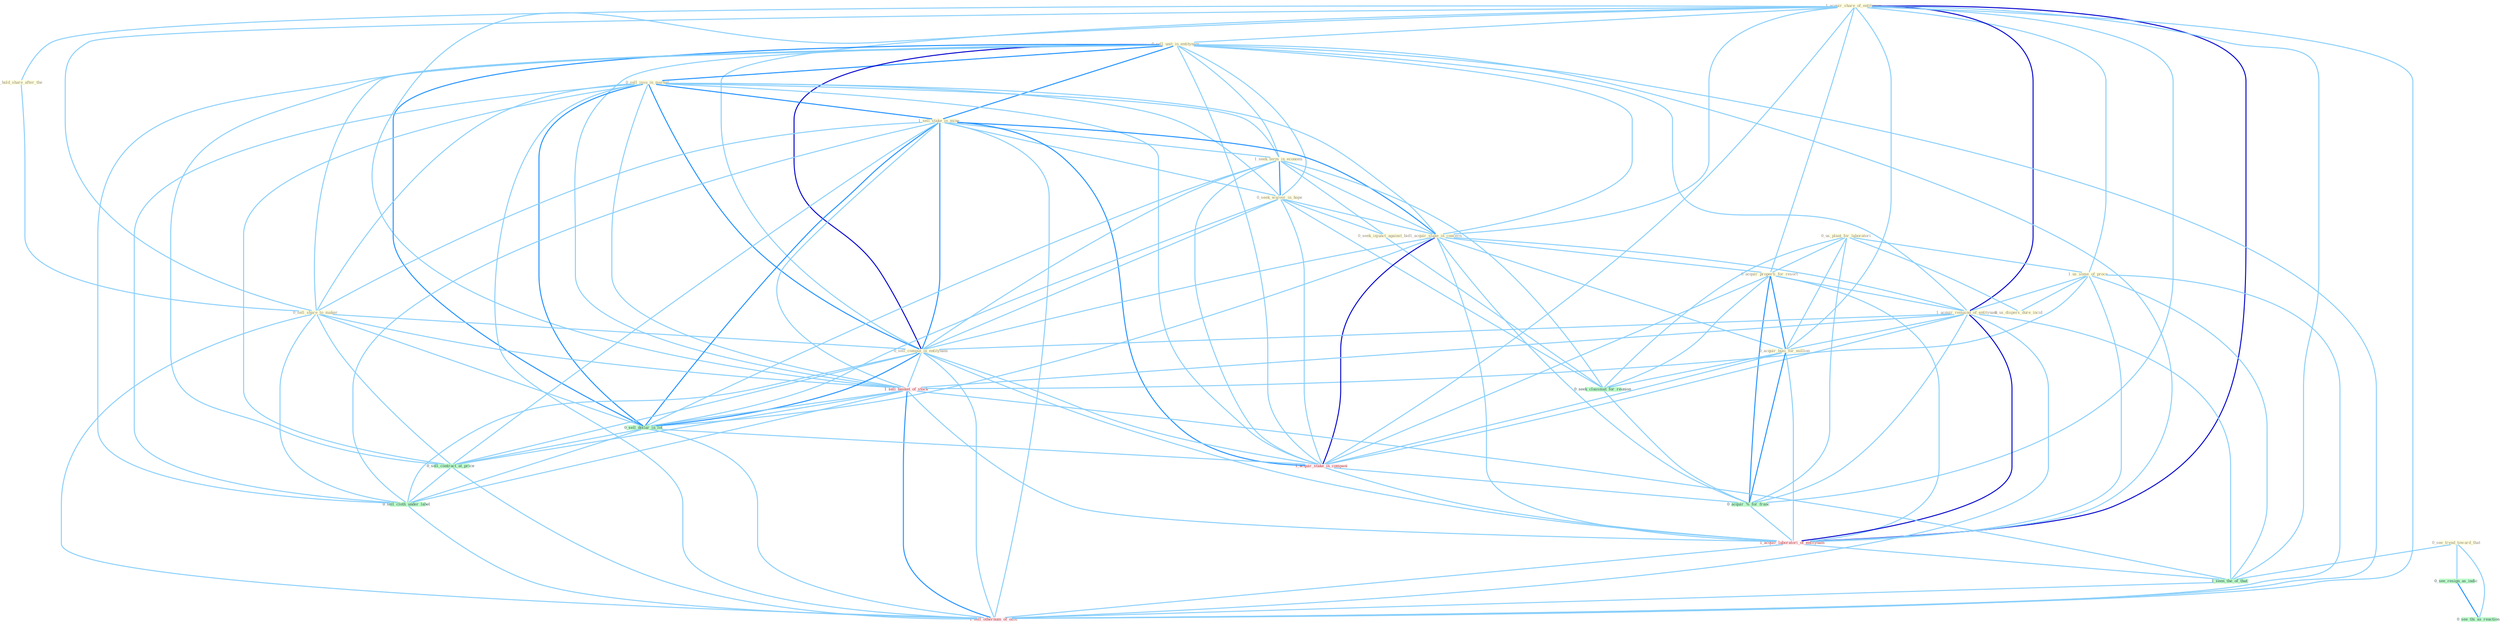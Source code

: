 Graph G{ 
    node
    [shape=polygon,style=filled,width=.5,height=.06,color="#BDFCC9",fixedsize=true,fontsize=4,
    fontcolor="#2f4f4f"];
    {node
    [color="#ffffe0", fontcolor="#8b7d6b"] "1_acquir_share_of_entitynam " "0_us_plant_for_laboratori " "0_sell_unit_in_entitynam " "0_sell_issu_in_market " "1_sell_stake_in_mine " "0_hold_share_after_the " "0_see_trend_toward_that " "1_seek_term_in_economi " "1_us_some_of_proce " "0_seek_waiver_in_hope " "0_seek_injunct_against_bid " "0_us_dispers_dure_incid " "1_acquir_stake_in_concern " "0_sell_share_to_maker " "0_acquir_properti_for_resort " "1_acquir_remaind_of_entitynam " "0_acquir_busi_for_million " "0_sell_comput_in_entitynam "}
{node [color="#fff0f5", fontcolor="#b22222"] "1_sell_basket_of_stock " "1_acquir_stake_in_compani " "1_acquir_laboratori_of_entitynam " "1_sell_othernum_of_offic "}
edge [color="#B0E2FF"];

	"1_acquir_share_of_entitynam " -- "0_sell_unit_in_entitynam " [w="1", color="#87cefa" ];
	"1_acquir_share_of_entitynam " -- "0_hold_share_after_the " [w="1", color="#87cefa" ];
	"1_acquir_share_of_entitynam " -- "1_us_some_of_proce " [w="1", color="#87cefa" ];
	"1_acquir_share_of_entitynam " -- "1_acquir_stake_in_concern " [w="1", color="#87cefa" ];
	"1_acquir_share_of_entitynam " -- "0_sell_share_to_maker " [w="1", color="#87cefa" ];
	"1_acquir_share_of_entitynam " -- "0_acquir_properti_for_resort " [w="1", color="#87cefa" ];
	"1_acquir_share_of_entitynam " -- "1_acquir_remaind_of_entitynam " [w="3", color="#0000cd" , len=0.6];
	"1_acquir_share_of_entitynam " -- "0_acquir_busi_for_million " [w="1", color="#87cefa" ];
	"1_acquir_share_of_entitynam " -- "0_sell_comput_in_entitynam " [w="1", color="#87cefa" ];
	"1_acquir_share_of_entitynam " -- "1_sell_basket_of_stock " [w="1", color="#87cefa" ];
	"1_acquir_share_of_entitynam " -- "1_acquir_stake_in_compani " [w="1", color="#87cefa" ];
	"1_acquir_share_of_entitynam " -- "0_acquir_%_for_franc " [w="1", color="#87cefa" ];
	"1_acquir_share_of_entitynam " -- "1_acquir_laboratori_of_entitynam " [w="3", color="#0000cd" , len=0.6];
	"1_acquir_share_of_entitynam " -- "1_seen_the_of_that " [w="1", color="#87cefa" ];
	"1_acquir_share_of_entitynam " -- "1_sell_othernum_of_offic " [w="1", color="#87cefa" ];
	"0_us_plant_for_laboratori " -- "1_us_some_of_proce " [w="1", color="#87cefa" ];
	"0_us_plant_for_laboratori " -- "0_us_dispers_dure_incid " [w="1", color="#87cefa" ];
	"0_us_plant_for_laboratori " -- "0_acquir_properti_for_resort " [w="1", color="#87cefa" ];
	"0_us_plant_for_laboratori " -- "0_acquir_busi_for_million " [w="1", color="#87cefa" ];
	"0_us_plant_for_laboratori " -- "0_seek_classmat_for_reunion " [w="1", color="#87cefa" ];
	"0_us_plant_for_laboratori " -- "0_acquir_%_for_franc " [w="1", color="#87cefa" ];
	"0_sell_unit_in_entitynam " -- "0_sell_issu_in_market " [w="2", color="#1e90ff" , len=0.8];
	"0_sell_unit_in_entitynam " -- "1_sell_stake_in_mine " [w="2", color="#1e90ff" , len=0.8];
	"0_sell_unit_in_entitynam " -- "1_seek_term_in_economi " [w="1", color="#87cefa" ];
	"0_sell_unit_in_entitynam " -- "0_seek_waiver_in_hope " [w="1", color="#87cefa" ];
	"0_sell_unit_in_entitynam " -- "1_acquir_stake_in_concern " [w="1", color="#87cefa" ];
	"0_sell_unit_in_entitynam " -- "0_sell_share_to_maker " [w="1", color="#87cefa" ];
	"0_sell_unit_in_entitynam " -- "1_acquir_remaind_of_entitynam " [w="1", color="#87cefa" ];
	"0_sell_unit_in_entitynam " -- "0_sell_comput_in_entitynam " [w="3", color="#0000cd" , len=0.6];
	"0_sell_unit_in_entitynam " -- "1_sell_basket_of_stock " [w="1", color="#87cefa" ];
	"0_sell_unit_in_entitynam " -- "0_sell_dollar_in_lot " [w="2", color="#1e90ff" , len=0.8];
	"0_sell_unit_in_entitynam " -- "1_acquir_stake_in_compani " [w="1", color="#87cefa" ];
	"0_sell_unit_in_entitynam " -- "0_sell_contract_at_price " [w="1", color="#87cefa" ];
	"0_sell_unit_in_entitynam " -- "1_acquir_laboratori_of_entitynam " [w="1", color="#87cefa" ];
	"0_sell_unit_in_entitynam " -- "0_sell_cloth_under_label " [w="1", color="#87cefa" ];
	"0_sell_unit_in_entitynam " -- "1_sell_othernum_of_offic " [w="1", color="#87cefa" ];
	"0_sell_issu_in_market " -- "1_sell_stake_in_mine " [w="2", color="#1e90ff" , len=0.8];
	"0_sell_issu_in_market " -- "1_seek_term_in_economi " [w="1", color="#87cefa" ];
	"0_sell_issu_in_market " -- "0_seek_waiver_in_hope " [w="1", color="#87cefa" ];
	"0_sell_issu_in_market " -- "1_acquir_stake_in_concern " [w="1", color="#87cefa" ];
	"0_sell_issu_in_market " -- "0_sell_share_to_maker " [w="1", color="#87cefa" ];
	"0_sell_issu_in_market " -- "0_sell_comput_in_entitynam " [w="2", color="#1e90ff" , len=0.8];
	"0_sell_issu_in_market " -- "1_sell_basket_of_stock " [w="1", color="#87cefa" ];
	"0_sell_issu_in_market " -- "0_sell_dollar_in_lot " [w="2", color="#1e90ff" , len=0.8];
	"0_sell_issu_in_market " -- "1_acquir_stake_in_compani " [w="1", color="#87cefa" ];
	"0_sell_issu_in_market " -- "0_sell_contract_at_price " [w="1", color="#87cefa" ];
	"0_sell_issu_in_market " -- "0_sell_cloth_under_label " [w="1", color="#87cefa" ];
	"0_sell_issu_in_market " -- "1_sell_othernum_of_offic " [w="1", color="#87cefa" ];
	"1_sell_stake_in_mine " -- "1_seek_term_in_economi " [w="1", color="#87cefa" ];
	"1_sell_stake_in_mine " -- "0_seek_waiver_in_hope " [w="1", color="#87cefa" ];
	"1_sell_stake_in_mine " -- "1_acquir_stake_in_concern " [w="2", color="#1e90ff" , len=0.8];
	"1_sell_stake_in_mine " -- "0_sell_share_to_maker " [w="1", color="#87cefa" ];
	"1_sell_stake_in_mine " -- "0_sell_comput_in_entitynam " [w="2", color="#1e90ff" , len=0.8];
	"1_sell_stake_in_mine " -- "1_sell_basket_of_stock " [w="1", color="#87cefa" ];
	"1_sell_stake_in_mine " -- "0_sell_dollar_in_lot " [w="2", color="#1e90ff" , len=0.8];
	"1_sell_stake_in_mine " -- "1_acquir_stake_in_compani " [w="2", color="#1e90ff" , len=0.8];
	"1_sell_stake_in_mine " -- "0_sell_contract_at_price " [w="1", color="#87cefa" ];
	"1_sell_stake_in_mine " -- "0_sell_cloth_under_label " [w="1", color="#87cefa" ];
	"1_sell_stake_in_mine " -- "1_sell_othernum_of_offic " [w="1", color="#87cefa" ];
	"0_hold_share_after_the " -- "0_sell_share_to_maker " [w="1", color="#87cefa" ];
	"0_see_trend_toward_that " -- "0_see_resign_as_indic " [w="1", color="#87cefa" ];
	"0_see_trend_toward_that " -- "1_seen_the_of_that " [w="1", color="#87cefa" ];
	"0_see_trend_toward_that " -- "0_see_thi_as_reaction " [w="1", color="#87cefa" ];
	"1_seek_term_in_economi " -- "0_seek_waiver_in_hope " [w="2", color="#1e90ff" , len=0.8];
	"1_seek_term_in_economi " -- "0_seek_injunct_against_bid " [w="1", color="#87cefa" ];
	"1_seek_term_in_economi " -- "1_acquir_stake_in_concern " [w="1", color="#87cefa" ];
	"1_seek_term_in_economi " -- "0_sell_comput_in_entitynam " [w="1", color="#87cefa" ];
	"1_seek_term_in_economi " -- "0_seek_classmat_for_reunion " [w="1", color="#87cefa" ];
	"1_seek_term_in_economi " -- "0_sell_dollar_in_lot " [w="1", color="#87cefa" ];
	"1_seek_term_in_economi " -- "1_acquir_stake_in_compani " [w="1", color="#87cefa" ];
	"1_us_some_of_proce " -- "0_us_dispers_dure_incid " [w="1", color="#87cefa" ];
	"1_us_some_of_proce " -- "1_acquir_remaind_of_entitynam " [w="1", color="#87cefa" ];
	"1_us_some_of_proce " -- "1_sell_basket_of_stock " [w="1", color="#87cefa" ];
	"1_us_some_of_proce " -- "1_acquir_laboratori_of_entitynam " [w="1", color="#87cefa" ];
	"1_us_some_of_proce " -- "1_seen_the_of_that " [w="1", color="#87cefa" ];
	"1_us_some_of_proce " -- "1_sell_othernum_of_offic " [w="1", color="#87cefa" ];
	"0_seek_waiver_in_hope " -- "0_seek_injunct_against_bid " [w="1", color="#87cefa" ];
	"0_seek_waiver_in_hope " -- "1_acquir_stake_in_concern " [w="1", color="#87cefa" ];
	"0_seek_waiver_in_hope " -- "0_sell_comput_in_entitynam " [w="1", color="#87cefa" ];
	"0_seek_waiver_in_hope " -- "0_seek_classmat_for_reunion " [w="1", color="#87cefa" ];
	"0_seek_waiver_in_hope " -- "0_sell_dollar_in_lot " [w="1", color="#87cefa" ];
	"0_seek_waiver_in_hope " -- "1_acquir_stake_in_compani " [w="1", color="#87cefa" ];
	"0_seek_injunct_against_bid " -- "0_seek_classmat_for_reunion " [w="1", color="#87cefa" ];
	"1_acquir_stake_in_concern " -- "0_acquir_properti_for_resort " [w="1", color="#87cefa" ];
	"1_acquir_stake_in_concern " -- "1_acquir_remaind_of_entitynam " [w="1", color="#87cefa" ];
	"1_acquir_stake_in_concern " -- "0_acquir_busi_for_million " [w="1", color="#87cefa" ];
	"1_acquir_stake_in_concern " -- "0_sell_comput_in_entitynam " [w="1", color="#87cefa" ];
	"1_acquir_stake_in_concern " -- "0_sell_dollar_in_lot " [w="1", color="#87cefa" ];
	"1_acquir_stake_in_concern " -- "1_acquir_stake_in_compani " [w="3", color="#0000cd" , len=0.6];
	"1_acquir_stake_in_concern " -- "0_acquir_%_for_franc " [w="1", color="#87cefa" ];
	"1_acquir_stake_in_concern " -- "1_acquir_laboratori_of_entitynam " [w="1", color="#87cefa" ];
	"0_sell_share_to_maker " -- "0_sell_comput_in_entitynam " [w="1", color="#87cefa" ];
	"0_sell_share_to_maker " -- "1_sell_basket_of_stock " [w="1", color="#87cefa" ];
	"0_sell_share_to_maker " -- "0_sell_dollar_in_lot " [w="1", color="#87cefa" ];
	"0_sell_share_to_maker " -- "0_sell_contract_at_price " [w="1", color="#87cefa" ];
	"0_sell_share_to_maker " -- "0_sell_cloth_under_label " [w="1", color="#87cefa" ];
	"0_sell_share_to_maker " -- "1_sell_othernum_of_offic " [w="1", color="#87cefa" ];
	"0_acquir_properti_for_resort " -- "1_acquir_remaind_of_entitynam " [w="1", color="#87cefa" ];
	"0_acquir_properti_for_resort " -- "0_acquir_busi_for_million " [w="2", color="#1e90ff" , len=0.8];
	"0_acquir_properti_for_resort " -- "0_seek_classmat_for_reunion " [w="1", color="#87cefa" ];
	"0_acquir_properti_for_resort " -- "1_acquir_stake_in_compani " [w="1", color="#87cefa" ];
	"0_acquir_properti_for_resort " -- "0_acquir_%_for_franc " [w="2", color="#1e90ff" , len=0.8];
	"0_acquir_properti_for_resort " -- "1_acquir_laboratori_of_entitynam " [w="1", color="#87cefa" ];
	"1_acquir_remaind_of_entitynam " -- "0_acquir_busi_for_million " [w="1", color="#87cefa" ];
	"1_acquir_remaind_of_entitynam " -- "0_sell_comput_in_entitynam " [w="1", color="#87cefa" ];
	"1_acquir_remaind_of_entitynam " -- "1_sell_basket_of_stock " [w="1", color="#87cefa" ];
	"1_acquir_remaind_of_entitynam " -- "1_acquir_stake_in_compani " [w="1", color="#87cefa" ];
	"1_acquir_remaind_of_entitynam " -- "0_acquir_%_for_franc " [w="1", color="#87cefa" ];
	"1_acquir_remaind_of_entitynam " -- "1_acquir_laboratori_of_entitynam " [w="3", color="#0000cd" , len=0.6];
	"1_acquir_remaind_of_entitynam " -- "1_seen_the_of_that " [w="1", color="#87cefa" ];
	"1_acquir_remaind_of_entitynam " -- "1_sell_othernum_of_offic " [w="1", color="#87cefa" ];
	"0_acquir_busi_for_million " -- "0_seek_classmat_for_reunion " [w="1", color="#87cefa" ];
	"0_acquir_busi_for_million " -- "1_acquir_stake_in_compani " [w="1", color="#87cefa" ];
	"0_acquir_busi_for_million " -- "0_acquir_%_for_franc " [w="2", color="#1e90ff" , len=0.8];
	"0_acquir_busi_for_million " -- "1_acquir_laboratori_of_entitynam " [w="1", color="#87cefa" ];
	"0_sell_comput_in_entitynam " -- "1_sell_basket_of_stock " [w="1", color="#87cefa" ];
	"0_sell_comput_in_entitynam " -- "0_sell_dollar_in_lot " [w="2", color="#1e90ff" , len=0.8];
	"0_sell_comput_in_entitynam " -- "1_acquir_stake_in_compani " [w="1", color="#87cefa" ];
	"0_sell_comput_in_entitynam " -- "0_sell_contract_at_price " [w="1", color="#87cefa" ];
	"0_sell_comput_in_entitynam " -- "1_acquir_laboratori_of_entitynam " [w="1", color="#87cefa" ];
	"0_sell_comput_in_entitynam " -- "0_sell_cloth_under_label " [w="1", color="#87cefa" ];
	"0_sell_comput_in_entitynam " -- "1_sell_othernum_of_offic " [w="1", color="#87cefa" ];
	"0_seek_classmat_for_reunion " -- "0_acquir_%_for_franc " [w="1", color="#87cefa" ];
	"1_sell_basket_of_stock " -- "0_sell_dollar_in_lot " [w="1", color="#87cefa" ];
	"1_sell_basket_of_stock " -- "0_sell_contract_at_price " [w="1", color="#87cefa" ];
	"1_sell_basket_of_stock " -- "1_acquir_laboratori_of_entitynam " [w="1", color="#87cefa" ];
	"1_sell_basket_of_stock " -- "0_sell_cloth_under_label " [w="1", color="#87cefa" ];
	"1_sell_basket_of_stock " -- "1_seen_the_of_that " [w="1", color="#87cefa" ];
	"1_sell_basket_of_stock " -- "1_sell_othernum_of_offic " [w="2", color="#1e90ff" , len=0.8];
	"0_sell_dollar_in_lot " -- "1_acquir_stake_in_compani " [w="1", color="#87cefa" ];
	"0_sell_dollar_in_lot " -- "0_sell_contract_at_price " [w="1", color="#87cefa" ];
	"0_sell_dollar_in_lot " -- "0_sell_cloth_under_label " [w="1", color="#87cefa" ];
	"0_sell_dollar_in_lot " -- "1_sell_othernum_of_offic " [w="1", color="#87cefa" ];
	"0_see_resign_as_indic " -- "0_see_thi_as_reaction " [w="2", color="#1e90ff" , len=0.8];
	"1_acquir_stake_in_compani " -- "0_acquir_%_for_franc " [w="1", color="#87cefa" ];
	"1_acquir_stake_in_compani " -- "1_acquir_laboratori_of_entitynam " [w="1", color="#87cefa" ];
	"0_acquir_%_for_franc " -- "1_acquir_laboratori_of_entitynam " [w="1", color="#87cefa" ];
	"0_sell_contract_at_price " -- "0_sell_cloth_under_label " [w="1", color="#87cefa" ];
	"0_sell_contract_at_price " -- "1_sell_othernum_of_offic " [w="1", color="#87cefa" ];
	"1_acquir_laboratori_of_entitynam " -- "1_seen_the_of_that " [w="1", color="#87cefa" ];
	"1_acquir_laboratori_of_entitynam " -- "1_sell_othernum_of_offic " [w="1", color="#87cefa" ];
	"0_sell_cloth_under_label " -- "1_sell_othernum_of_offic " [w="1", color="#87cefa" ];
	"1_seen_the_of_that " -- "1_sell_othernum_of_offic " [w="1", color="#87cefa" ];
}